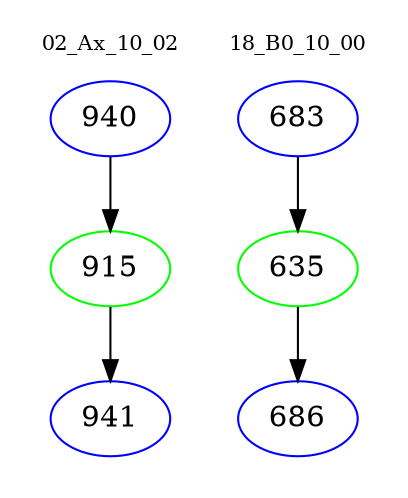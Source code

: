 digraph{
subgraph cluster_0 {
color = white
label = "02_Ax_10_02";
fontsize=10;
T0_940 [label="940", color="blue"]
T0_940 -> T0_915 [color="black"]
T0_915 [label="915", color="green"]
T0_915 -> T0_941 [color="black"]
T0_941 [label="941", color="blue"]
}
subgraph cluster_1 {
color = white
label = "18_B0_10_00";
fontsize=10;
T1_683 [label="683", color="blue"]
T1_683 -> T1_635 [color="black"]
T1_635 [label="635", color="green"]
T1_635 -> T1_686 [color="black"]
T1_686 [label="686", color="blue"]
}
}
